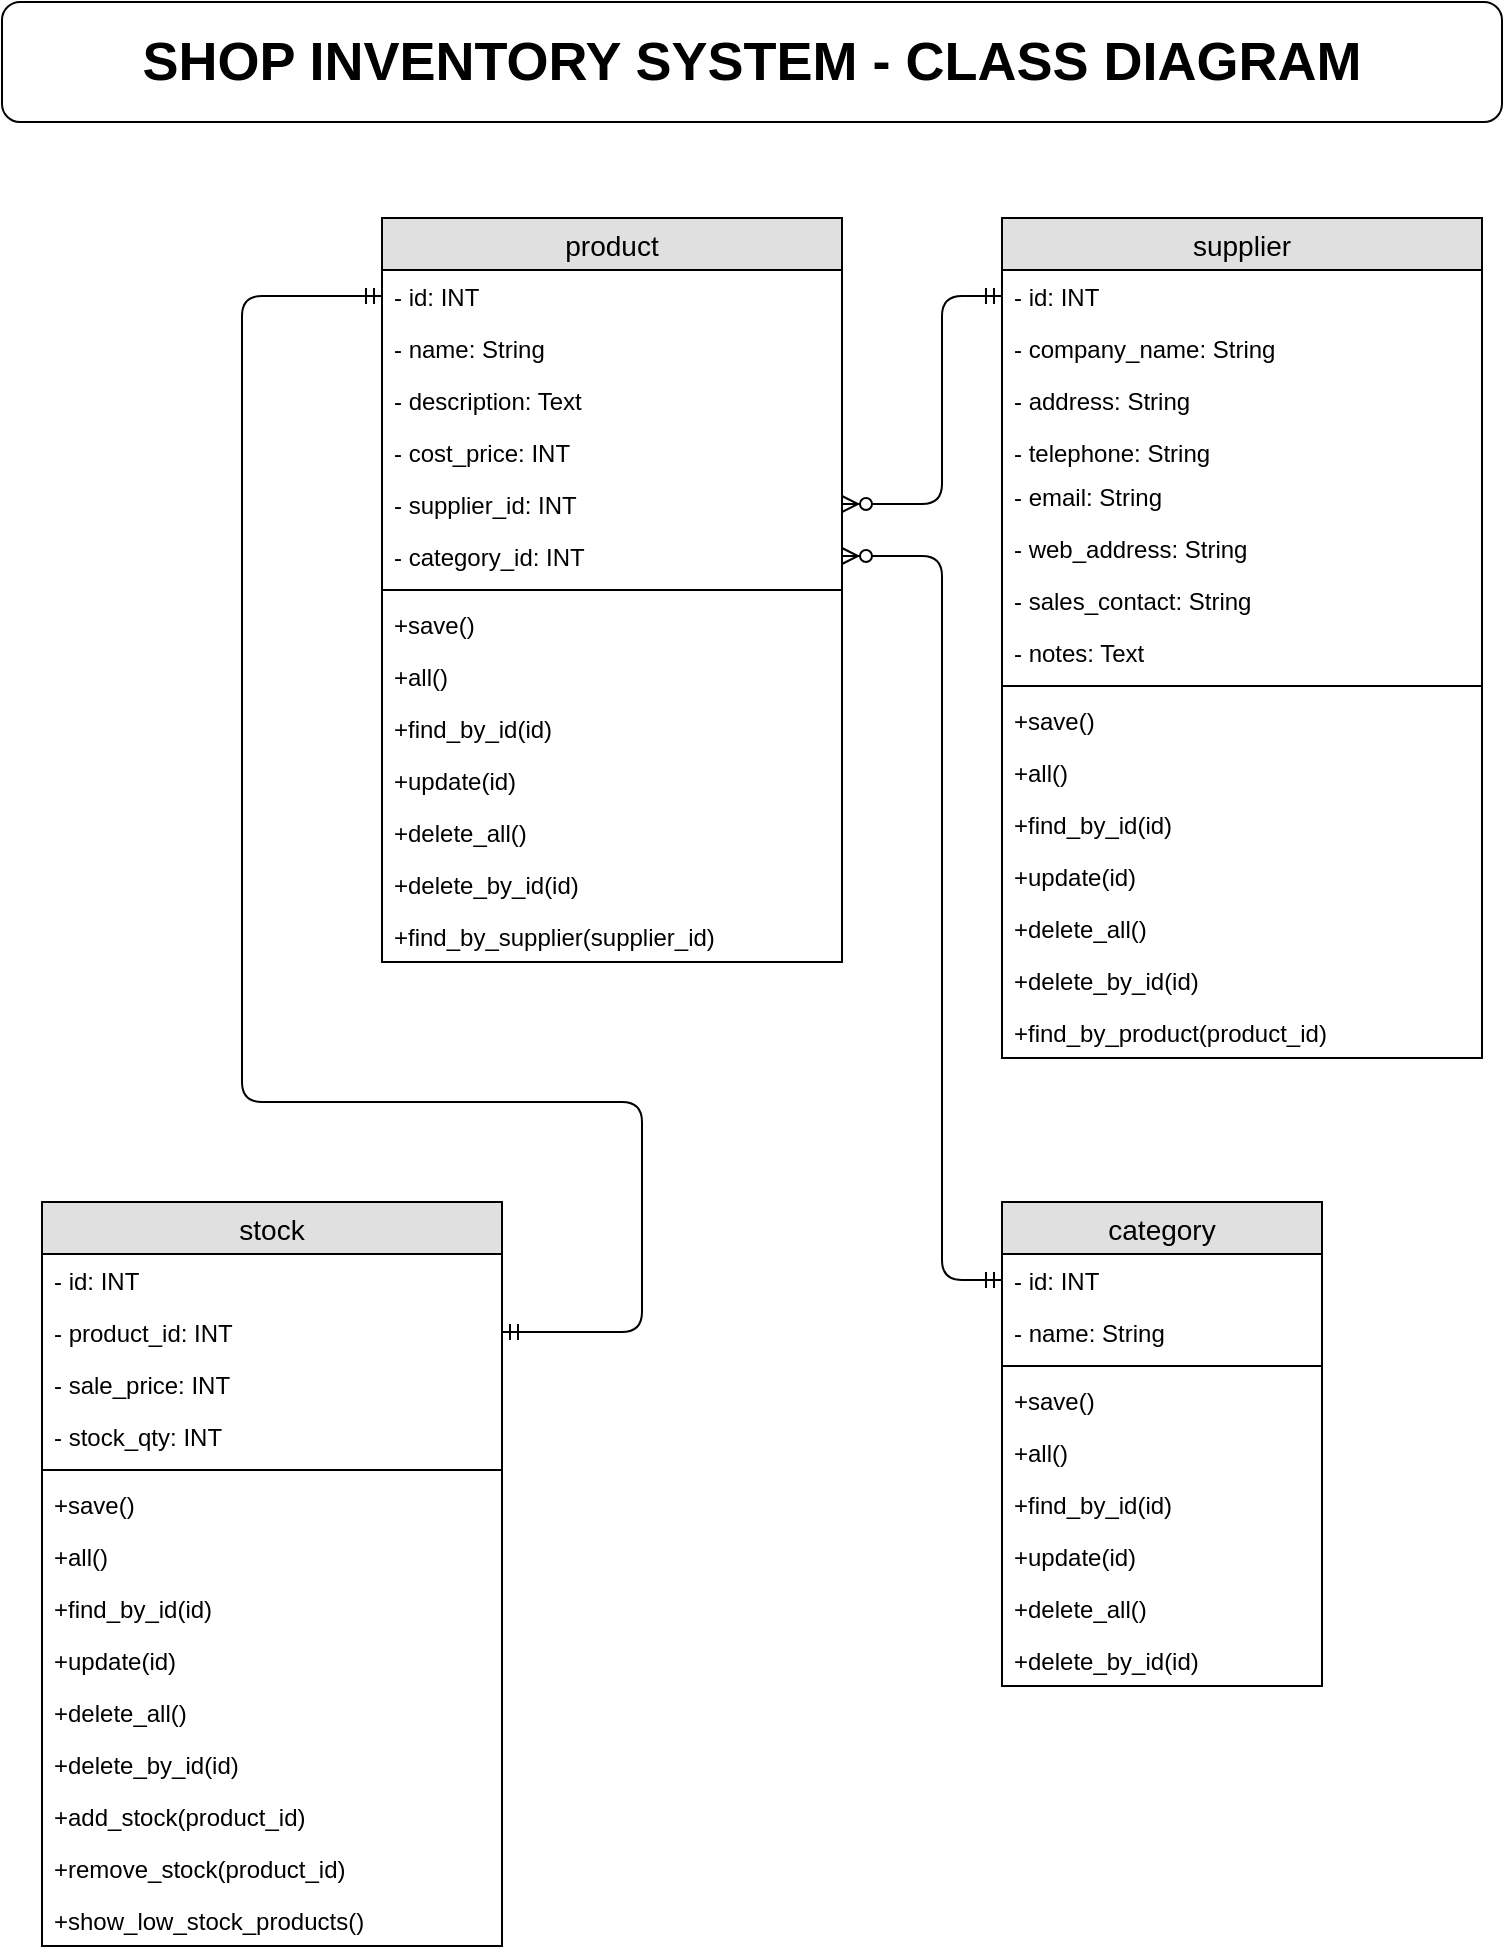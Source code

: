 <mxfile version="12.6.5" type="device"><diagram id="P8v222GKJYFz8FP36FYq" name="Page-1"><mxGraphModel dx="946" dy="725" grid="1" gridSize="10" guides="1" tooltips="1" connect="1" arrows="1" fold="1" page="1" pageScale="1" pageWidth="827" pageHeight="1169" math="0" shadow="0"><root><mxCell id="0"/><mxCell id="1" parent="0"/><mxCell id="-VxvdIlI4ug0TUNml89J-53" value="&lt;b&gt;&lt;font style=&quot;font-size: 27px&quot;&gt;SHOP INVENTORY SYSTEM - CLASS DIAGRAM&lt;/font&gt;&lt;/b&gt;" style="rounded=1;whiteSpace=wrap;html=1;" vertex="1" parent="1"><mxGeometry x="40" y="40" width="750" height="60" as="geometry"/></mxCell><mxCell id="-VxvdIlI4ug0TUNml89J-54" value="product" style="swimlane;fontStyle=0;childLayout=stackLayout;horizontal=1;startSize=26;fillColor=#e0e0e0;horizontalStack=0;resizeParent=1;resizeParentMax=0;resizeLast=0;collapsible=1;marginBottom=0;swimlaneFillColor=#ffffff;align=center;fontSize=14;" vertex="1" parent="1"><mxGeometry x="230" y="148" width="230" height="372" as="geometry"/></mxCell><mxCell id="-VxvdIlI4ug0TUNml89J-55" value="- id: INT" style="text;strokeColor=none;fillColor=none;spacingLeft=4;spacingRight=4;overflow=hidden;rotatable=0;points=[[0,0.5],[1,0.5]];portConstraint=eastwest;fontSize=12;" vertex="1" parent="-VxvdIlI4ug0TUNml89J-54"><mxGeometry y="26" width="230" height="26" as="geometry"/></mxCell><mxCell id="-VxvdIlI4ug0TUNml89J-56" value="- name: String" style="text;strokeColor=none;fillColor=none;spacingLeft=4;spacingRight=4;overflow=hidden;rotatable=0;points=[[0,0.5],[1,0.5]];portConstraint=eastwest;fontSize=12;" vertex="1" parent="-VxvdIlI4ug0TUNml89J-54"><mxGeometry y="52" width="230" height="26" as="geometry"/></mxCell><mxCell id="-VxvdIlI4ug0TUNml89J-57" value="- description: Text" style="text;strokeColor=none;fillColor=none;spacingLeft=4;spacingRight=4;overflow=hidden;rotatable=0;points=[[0,0.5],[1,0.5]];portConstraint=eastwest;fontSize=12;" vertex="1" parent="-VxvdIlI4ug0TUNml89J-54"><mxGeometry y="78" width="230" height="26" as="geometry"/></mxCell><mxCell id="-VxvdIlI4ug0TUNml89J-58" value="- cost_price: INT" style="text;strokeColor=none;fillColor=none;spacingLeft=4;spacingRight=4;overflow=hidden;rotatable=0;points=[[0,0.5],[1,0.5]];portConstraint=eastwest;fontSize=12;" vertex="1" parent="-VxvdIlI4ug0TUNml89J-54"><mxGeometry y="104" width="230" height="26" as="geometry"/></mxCell><mxCell id="-VxvdIlI4ug0TUNml89J-59" value="- supplier_id: INT" style="text;strokeColor=none;fillColor=none;spacingLeft=4;spacingRight=4;overflow=hidden;rotatable=0;points=[[0,0.5],[1,0.5]];portConstraint=eastwest;fontSize=12;" vertex="1" parent="-VxvdIlI4ug0TUNml89J-54"><mxGeometry y="130" width="230" height="26" as="geometry"/></mxCell><mxCell id="-VxvdIlI4ug0TUNml89J-60" value="- category_id: INT" style="text;strokeColor=none;fillColor=none;spacingLeft=4;spacingRight=4;overflow=hidden;rotatable=0;points=[[0,0.5],[1,0.5]];portConstraint=eastwest;fontSize=12;" vertex="1" parent="-VxvdIlI4ug0TUNml89J-54"><mxGeometry y="156" width="230" height="26" as="geometry"/></mxCell><mxCell id="-VxvdIlI4ug0TUNml89J-92" value="" style="line;strokeWidth=1;fillColor=none;align=left;verticalAlign=middle;spacingTop=-1;spacingLeft=3;spacingRight=3;rotatable=0;labelPosition=right;points=[];portConstraint=eastwest;fontSize=12;" vertex="1" parent="-VxvdIlI4ug0TUNml89J-54"><mxGeometry y="182" width="230" height="8" as="geometry"/></mxCell><mxCell id="-VxvdIlI4ug0TUNml89J-87" value="+save()" style="text;strokeColor=none;fillColor=none;spacingLeft=4;spacingRight=4;overflow=hidden;rotatable=0;points=[[0,0.5],[1,0.5]];portConstraint=eastwest;fontSize=12;" vertex="1" parent="-VxvdIlI4ug0TUNml89J-54"><mxGeometry y="190" width="230" height="26" as="geometry"/></mxCell><mxCell id="-VxvdIlI4ug0TUNml89J-91" value="+all()" style="text;strokeColor=none;fillColor=none;spacingLeft=4;spacingRight=4;overflow=hidden;rotatable=0;points=[[0,0.5],[1,0.5]];portConstraint=eastwest;fontSize=12;" vertex="1" parent="-VxvdIlI4ug0TUNml89J-54"><mxGeometry y="216" width="230" height="26" as="geometry"/></mxCell><mxCell id="-VxvdIlI4ug0TUNml89J-88" value="+find_by_id(id)" style="text;strokeColor=none;fillColor=none;spacingLeft=4;spacingRight=4;overflow=hidden;rotatable=0;points=[[0,0.5],[1,0.5]];portConstraint=eastwest;fontSize=12;" vertex="1" parent="-VxvdIlI4ug0TUNml89J-54"><mxGeometry y="242" width="230" height="26" as="geometry"/></mxCell><mxCell id="-VxvdIlI4ug0TUNml89J-90" value="+update(id)" style="text;strokeColor=none;fillColor=none;spacingLeft=4;spacingRight=4;overflow=hidden;rotatable=0;points=[[0,0.5],[1,0.5]];portConstraint=eastwest;fontSize=12;" vertex="1" parent="-VxvdIlI4ug0TUNml89J-54"><mxGeometry y="268" width="230" height="26" as="geometry"/></mxCell><mxCell id="-VxvdIlI4ug0TUNml89J-89" value="+delete_all()" style="text;strokeColor=none;fillColor=none;spacingLeft=4;spacingRight=4;overflow=hidden;rotatable=0;points=[[0,0.5],[1,0.5]];portConstraint=eastwest;fontSize=12;" vertex="1" parent="-VxvdIlI4ug0TUNml89J-54"><mxGeometry y="294" width="230" height="26" as="geometry"/></mxCell><mxCell id="-VxvdIlI4ug0TUNml89J-107" value="+delete_by_id(id)" style="text;strokeColor=none;fillColor=none;spacingLeft=4;spacingRight=4;overflow=hidden;rotatable=0;points=[[0,0.5],[1,0.5]];portConstraint=eastwest;fontSize=12;" vertex="1" parent="-VxvdIlI4ug0TUNml89J-54"><mxGeometry y="320" width="230" height="26" as="geometry"/></mxCell><mxCell id="-VxvdIlI4ug0TUNml89J-106" value="+find_by_supplier(supplier_id)" style="text;strokeColor=none;fillColor=none;spacingLeft=4;spacingRight=4;overflow=hidden;rotatable=0;points=[[0,0.5],[1,0.5]];portConstraint=eastwest;fontSize=12;" vertex="1" parent="-VxvdIlI4ug0TUNml89J-54"><mxGeometry y="346" width="230" height="26" as="geometry"/></mxCell><mxCell id="-VxvdIlI4ug0TUNml89J-61" value="supplier" style="swimlane;fontStyle=0;childLayout=stackLayout;horizontal=1;startSize=26;fillColor=#e0e0e0;horizontalStack=0;resizeParent=1;resizeParentMax=0;resizeLast=0;collapsible=1;marginBottom=0;swimlaneFillColor=#ffffff;align=center;fontSize=14;" vertex="1" parent="1"><mxGeometry x="540" y="148" width="240" height="420" as="geometry"/></mxCell><mxCell id="-VxvdIlI4ug0TUNml89J-62" value="- id: INT" style="text;strokeColor=none;fillColor=none;spacingLeft=4;spacingRight=4;overflow=hidden;rotatable=0;points=[[0,0.5],[1,0.5]];portConstraint=eastwest;fontSize=12;" vertex="1" parent="-VxvdIlI4ug0TUNml89J-61"><mxGeometry y="26" width="240" height="26" as="geometry"/></mxCell><mxCell id="-VxvdIlI4ug0TUNml89J-63" value="- company_name: String" style="text;strokeColor=none;fillColor=none;spacingLeft=4;spacingRight=4;overflow=hidden;rotatable=0;points=[[0,0.5],[1,0.5]];portConstraint=eastwest;fontSize=12;" vertex="1" parent="-VxvdIlI4ug0TUNml89J-61"><mxGeometry y="52" width="240" height="26" as="geometry"/></mxCell><mxCell id="-VxvdIlI4ug0TUNml89J-64" value="- address: String" style="text;strokeColor=none;fillColor=none;spacingLeft=4;spacingRight=4;overflow=hidden;rotatable=0;points=[[0,0.5],[1,0.5]];portConstraint=eastwest;fontSize=12;" vertex="1" parent="-VxvdIlI4ug0TUNml89J-61"><mxGeometry y="78" width="240" height="26" as="geometry"/></mxCell><mxCell id="-VxvdIlI4ug0TUNml89J-65" value="- telephone: String" style="text;strokeColor=none;fillColor=none;spacingLeft=4;spacingRight=4;overflow=hidden;rotatable=0;points=[[0,0.5],[1,0.5]];portConstraint=eastwest;fontSize=12;" vertex="1" parent="-VxvdIlI4ug0TUNml89J-61"><mxGeometry y="104" width="240" height="22" as="geometry"/></mxCell><mxCell id="-VxvdIlI4ug0TUNml89J-66" value="- email: String" style="text;strokeColor=none;fillColor=none;spacingLeft=4;spacingRight=4;overflow=hidden;rotatable=0;points=[[0,0.5],[1,0.5]];portConstraint=eastwest;fontSize=12;" vertex="1" parent="-VxvdIlI4ug0TUNml89J-61"><mxGeometry y="126" width="240" height="26" as="geometry"/></mxCell><mxCell id="-VxvdIlI4ug0TUNml89J-67" value="- web_address: String" style="text;strokeColor=none;fillColor=none;spacingLeft=4;spacingRight=4;overflow=hidden;rotatable=0;points=[[0,0.5],[1,0.5]];portConstraint=eastwest;fontSize=12;" vertex="1" parent="-VxvdIlI4ug0TUNml89J-61"><mxGeometry y="152" width="240" height="26" as="geometry"/></mxCell><mxCell id="-VxvdIlI4ug0TUNml89J-68" value="- sales_contact: String" style="text;strokeColor=none;fillColor=none;spacingLeft=4;spacingRight=4;overflow=hidden;rotatable=0;points=[[0,0.5],[1,0.5]];portConstraint=eastwest;fontSize=12;" vertex="1" parent="-VxvdIlI4ug0TUNml89J-61"><mxGeometry y="178" width="240" height="26" as="geometry"/></mxCell><mxCell id="-VxvdIlI4ug0TUNml89J-69" value="- notes: Text" style="text;strokeColor=none;fillColor=none;spacingLeft=4;spacingRight=4;overflow=hidden;rotatable=0;points=[[0,0.5],[1,0.5]];portConstraint=eastwest;fontSize=12;" vertex="1" parent="-VxvdIlI4ug0TUNml89J-61"><mxGeometry y="204" width="240" height="26" as="geometry"/></mxCell><mxCell id="-VxvdIlI4ug0TUNml89J-105" value="" style="line;strokeWidth=1;fillColor=none;align=left;verticalAlign=middle;spacingTop=-1;spacingLeft=3;spacingRight=3;rotatable=0;labelPosition=right;points=[];portConstraint=eastwest;fontSize=12;" vertex="1" parent="-VxvdIlI4ug0TUNml89J-61"><mxGeometry y="230" width="240" height="8" as="geometry"/></mxCell><mxCell id="-VxvdIlI4ug0TUNml89J-108" value="+save()" style="text;strokeColor=none;fillColor=none;spacingLeft=4;spacingRight=4;overflow=hidden;rotatable=0;points=[[0,0.5],[1,0.5]];portConstraint=eastwest;fontSize=12;" vertex="1" parent="-VxvdIlI4ug0TUNml89J-61"><mxGeometry y="238" width="240" height="26" as="geometry"/></mxCell><mxCell id="-VxvdIlI4ug0TUNml89J-109" value="+all()" style="text;strokeColor=none;fillColor=none;spacingLeft=4;spacingRight=4;overflow=hidden;rotatable=0;points=[[0,0.5],[1,0.5]];portConstraint=eastwest;fontSize=12;" vertex="1" parent="-VxvdIlI4ug0TUNml89J-61"><mxGeometry y="264" width="240" height="26" as="geometry"/></mxCell><mxCell id="-VxvdIlI4ug0TUNml89J-110" value="+find_by_id(id)" style="text;strokeColor=none;fillColor=none;spacingLeft=4;spacingRight=4;overflow=hidden;rotatable=0;points=[[0,0.5],[1,0.5]];portConstraint=eastwest;fontSize=12;" vertex="1" parent="-VxvdIlI4ug0TUNml89J-61"><mxGeometry y="290" width="240" height="26" as="geometry"/></mxCell><mxCell id="-VxvdIlI4ug0TUNml89J-111" value="+update(id)" style="text;strokeColor=none;fillColor=none;spacingLeft=4;spacingRight=4;overflow=hidden;rotatable=0;points=[[0,0.5],[1,0.5]];portConstraint=eastwest;fontSize=12;" vertex="1" parent="-VxvdIlI4ug0TUNml89J-61"><mxGeometry y="316" width="240" height="26" as="geometry"/></mxCell><mxCell id="-VxvdIlI4ug0TUNml89J-112" value="+delete_all()" style="text;strokeColor=none;fillColor=none;spacingLeft=4;spacingRight=4;overflow=hidden;rotatable=0;points=[[0,0.5],[1,0.5]];portConstraint=eastwest;fontSize=12;" vertex="1" parent="-VxvdIlI4ug0TUNml89J-61"><mxGeometry y="342" width="240" height="26" as="geometry"/></mxCell><mxCell id="-VxvdIlI4ug0TUNml89J-113" value="+delete_by_id(id)" style="text;strokeColor=none;fillColor=none;spacingLeft=4;spacingRight=4;overflow=hidden;rotatable=0;points=[[0,0.5],[1,0.5]];portConstraint=eastwest;fontSize=12;" vertex="1" parent="-VxvdIlI4ug0TUNml89J-61"><mxGeometry y="368" width="240" height="26" as="geometry"/></mxCell><mxCell id="-VxvdIlI4ug0TUNml89J-114" value="+find_by_product(product_id)" style="text;strokeColor=none;fillColor=none;spacingLeft=4;spacingRight=4;overflow=hidden;rotatable=0;points=[[0,0.5],[1,0.5]];portConstraint=eastwest;fontSize=12;" vertex="1" parent="-VxvdIlI4ug0TUNml89J-61"><mxGeometry y="394" width="240" height="26" as="geometry"/></mxCell><mxCell id="-VxvdIlI4ug0TUNml89J-70" value="stock" style="swimlane;fontStyle=0;childLayout=stackLayout;horizontal=1;startSize=26;fillColor=#e0e0e0;horizontalStack=0;resizeParent=1;resizeParentMax=0;resizeLast=0;collapsible=1;marginBottom=0;swimlaneFillColor=#ffffff;align=center;fontSize=14;" vertex="1" parent="1"><mxGeometry x="60" y="640" width="230" height="372" as="geometry"/></mxCell><mxCell id="-VxvdIlI4ug0TUNml89J-71" value="- id: INT" style="text;strokeColor=none;fillColor=none;spacingLeft=4;spacingRight=4;overflow=hidden;rotatable=0;points=[[0,0.5],[1,0.5]];portConstraint=eastwest;fontSize=12;" vertex="1" parent="-VxvdIlI4ug0TUNml89J-70"><mxGeometry y="26" width="230" height="26" as="geometry"/></mxCell><mxCell id="-VxvdIlI4ug0TUNml89J-72" value="- product_id: INT" style="text;strokeColor=none;fillColor=none;spacingLeft=4;spacingRight=4;overflow=hidden;rotatable=0;points=[[0,0.5],[1,0.5]];portConstraint=eastwest;fontSize=12;" vertex="1" parent="-VxvdIlI4ug0TUNml89J-70"><mxGeometry y="52" width="230" height="26" as="geometry"/></mxCell><mxCell id="-VxvdIlI4ug0TUNml89J-73" value="- sale_price: INT" style="text;strokeColor=none;fillColor=none;spacingLeft=4;spacingRight=4;overflow=hidden;rotatable=0;points=[[0,0.5],[1,0.5]];portConstraint=eastwest;fontSize=12;" vertex="1" parent="-VxvdIlI4ug0TUNml89J-70"><mxGeometry y="78" width="230" height="26" as="geometry"/></mxCell><mxCell id="-VxvdIlI4ug0TUNml89J-74" value="- stock_qty: INT" style="text;strokeColor=none;fillColor=none;spacingLeft=4;spacingRight=4;overflow=hidden;rotatable=0;points=[[0,0.5],[1,0.5]];portConstraint=eastwest;fontSize=12;" vertex="1" parent="-VxvdIlI4ug0TUNml89J-70"><mxGeometry y="104" width="230" height="26" as="geometry"/></mxCell><mxCell id="-VxvdIlI4ug0TUNml89J-85" value="" style="line;strokeWidth=1;fillColor=none;align=left;verticalAlign=middle;spacingTop=-1;spacingLeft=3;spacingRight=3;rotatable=0;labelPosition=right;points=[];portConstraint=eastwest;fontSize=12;" vertex="1" parent="-VxvdIlI4ug0TUNml89J-70"><mxGeometry y="130" width="230" height="8" as="geometry"/></mxCell><mxCell id="-VxvdIlI4ug0TUNml89J-121" value="+save()" style="text;strokeColor=none;fillColor=none;spacingLeft=4;spacingRight=4;overflow=hidden;rotatable=0;points=[[0,0.5],[1,0.5]];portConstraint=eastwest;fontSize=12;" vertex="1" parent="-VxvdIlI4ug0TUNml89J-70"><mxGeometry y="138" width="230" height="26" as="geometry"/></mxCell><mxCell id="-VxvdIlI4ug0TUNml89J-122" value="+all()" style="text;strokeColor=none;fillColor=none;spacingLeft=4;spacingRight=4;overflow=hidden;rotatable=0;points=[[0,0.5],[1,0.5]];portConstraint=eastwest;fontSize=12;" vertex="1" parent="-VxvdIlI4ug0TUNml89J-70"><mxGeometry y="164" width="230" height="26" as="geometry"/></mxCell><mxCell id="-VxvdIlI4ug0TUNml89J-123" value="+find_by_id(id)" style="text;strokeColor=none;fillColor=none;spacingLeft=4;spacingRight=4;overflow=hidden;rotatable=0;points=[[0,0.5],[1,0.5]];portConstraint=eastwest;fontSize=12;" vertex="1" parent="-VxvdIlI4ug0TUNml89J-70"><mxGeometry y="190" width="230" height="26" as="geometry"/></mxCell><mxCell id="-VxvdIlI4ug0TUNml89J-124" value="+update(id)" style="text;strokeColor=none;fillColor=none;spacingLeft=4;spacingRight=4;overflow=hidden;rotatable=0;points=[[0,0.5],[1,0.5]];portConstraint=eastwest;fontSize=12;" vertex="1" parent="-VxvdIlI4ug0TUNml89J-70"><mxGeometry y="216" width="230" height="26" as="geometry"/></mxCell><mxCell id="-VxvdIlI4ug0TUNml89J-125" value="+delete_all()" style="text;strokeColor=none;fillColor=none;spacingLeft=4;spacingRight=4;overflow=hidden;rotatable=0;points=[[0,0.5],[1,0.5]];portConstraint=eastwest;fontSize=12;" vertex="1" parent="-VxvdIlI4ug0TUNml89J-70"><mxGeometry y="242" width="230" height="26" as="geometry"/></mxCell><mxCell id="-VxvdIlI4ug0TUNml89J-126" value="+delete_by_id(id)" style="text;strokeColor=none;fillColor=none;spacingLeft=4;spacingRight=4;overflow=hidden;rotatable=0;points=[[0,0.5],[1,0.5]];portConstraint=eastwest;fontSize=12;" vertex="1" parent="-VxvdIlI4ug0TUNml89J-70"><mxGeometry y="268" width="230" height="26" as="geometry"/></mxCell><mxCell id="-VxvdIlI4ug0TUNml89J-84" value="+add_stock(product_id)" style="text;strokeColor=none;fillColor=none;spacingLeft=4;spacingRight=4;overflow=hidden;rotatable=0;points=[[0,0.5],[1,0.5]];portConstraint=eastwest;fontSize=12;" vertex="1" parent="-VxvdIlI4ug0TUNml89J-70"><mxGeometry y="294" width="230" height="26" as="geometry"/></mxCell><mxCell id="-VxvdIlI4ug0TUNml89J-81" value="+remove_stock(product_id)" style="text;strokeColor=none;fillColor=none;spacingLeft=4;spacingRight=4;overflow=hidden;rotatable=0;points=[[0,0.5],[1,0.5]];portConstraint=eastwest;fontSize=12;" vertex="1" parent="-VxvdIlI4ug0TUNml89J-70"><mxGeometry y="320" width="230" height="26" as="geometry"/></mxCell><mxCell id="-VxvdIlI4ug0TUNml89J-127" value="+show_low_stock_products()" style="text;strokeColor=none;fillColor=none;spacingLeft=4;spacingRight=4;overflow=hidden;rotatable=0;points=[[0,0.5],[1,0.5]];portConstraint=eastwest;fontSize=12;" vertex="1" parent="-VxvdIlI4ug0TUNml89J-70"><mxGeometry y="346" width="230" height="26" as="geometry"/></mxCell><mxCell id="-VxvdIlI4ug0TUNml89J-75" value="category" style="swimlane;fontStyle=0;childLayout=stackLayout;horizontal=1;startSize=26;fillColor=#e0e0e0;horizontalStack=0;resizeParent=1;resizeParentMax=0;resizeLast=0;collapsible=1;marginBottom=0;swimlaneFillColor=#ffffff;align=center;fontSize=14;" vertex="1" parent="1"><mxGeometry x="540" y="640" width="160" height="242" as="geometry"/></mxCell><mxCell id="-VxvdIlI4ug0TUNml89J-76" value="- id: INT" style="text;strokeColor=none;fillColor=none;spacingLeft=4;spacingRight=4;overflow=hidden;rotatable=0;points=[[0,0.5],[1,0.5]];portConstraint=eastwest;fontSize=12;" vertex="1" parent="-VxvdIlI4ug0TUNml89J-75"><mxGeometry y="26" width="160" height="26" as="geometry"/></mxCell><mxCell id="-VxvdIlI4ug0TUNml89J-77" value="- name: String" style="text;strokeColor=none;fillColor=none;spacingLeft=4;spacingRight=4;overflow=hidden;rotatable=0;points=[[0,0.5],[1,0.5]];portConstraint=eastwest;fontSize=12;" vertex="1" parent="-VxvdIlI4ug0TUNml89J-75"><mxGeometry y="52" width="160" height="26" as="geometry"/></mxCell><mxCell id="-VxvdIlI4ug0TUNml89J-98" value="" style="line;strokeWidth=1;fillColor=none;align=left;verticalAlign=middle;spacingTop=-1;spacingLeft=3;spacingRight=3;rotatable=0;labelPosition=right;points=[];portConstraint=eastwest;fontSize=12;" vertex="1" parent="-VxvdIlI4ug0TUNml89J-75"><mxGeometry y="78" width="160" height="8" as="geometry"/></mxCell><mxCell id="-VxvdIlI4ug0TUNml89J-115" value="+save()" style="text;strokeColor=none;fillColor=none;spacingLeft=4;spacingRight=4;overflow=hidden;rotatable=0;points=[[0,0.5],[1,0.5]];portConstraint=eastwest;fontSize=12;" vertex="1" parent="-VxvdIlI4ug0TUNml89J-75"><mxGeometry y="86" width="160" height="26" as="geometry"/></mxCell><mxCell id="-VxvdIlI4ug0TUNml89J-116" value="+all()" style="text;strokeColor=none;fillColor=none;spacingLeft=4;spacingRight=4;overflow=hidden;rotatable=0;points=[[0,0.5],[1,0.5]];portConstraint=eastwest;fontSize=12;" vertex="1" parent="-VxvdIlI4ug0TUNml89J-75"><mxGeometry y="112" width="160" height="26" as="geometry"/></mxCell><mxCell id="-VxvdIlI4ug0TUNml89J-117" value="+find_by_id(id)" style="text;strokeColor=none;fillColor=none;spacingLeft=4;spacingRight=4;overflow=hidden;rotatable=0;points=[[0,0.5],[1,0.5]];portConstraint=eastwest;fontSize=12;" vertex="1" parent="-VxvdIlI4ug0TUNml89J-75"><mxGeometry y="138" width="160" height="26" as="geometry"/></mxCell><mxCell id="-VxvdIlI4ug0TUNml89J-118" value="+update(id)" style="text;strokeColor=none;fillColor=none;spacingLeft=4;spacingRight=4;overflow=hidden;rotatable=0;points=[[0,0.5],[1,0.5]];portConstraint=eastwest;fontSize=12;" vertex="1" parent="-VxvdIlI4ug0TUNml89J-75"><mxGeometry y="164" width="160" height="26" as="geometry"/></mxCell><mxCell id="-VxvdIlI4ug0TUNml89J-119" value="+delete_all()" style="text;strokeColor=none;fillColor=none;spacingLeft=4;spacingRight=4;overflow=hidden;rotatable=0;points=[[0,0.5],[1,0.5]];portConstraint=eastwest;fontSize=12;" vertex="1" parent="-VxvdIlI4ug0TUNml89J-75"><mxGeometry y="190" width="160" height="26" as="geometry"/></mxCell><mxCell id="-VxvdIlI4ug0TUNml89J-120" value="+delete_by_id(id)" style="text;strokeColor=none;fillColor=none;spacingLeft=4;spacingRight=4;overflow=hidden;rotatable=0;points=[[0,0.5],[1,0.5]];portConstraint=eastwest;fontSize=12;" vertex="1" parent="-VxvdIlI4ug0TUNml89J-75"><mxGeometry y="216" width="160" height="26" as="geometry"/></mxCell><mxCell id="-VxvdIlI4ug0TUNml89J-78" value="" style="edgeStyle=orthogonalEdgeStyle;fontSize=12;html=1;endArrow=ERzeroToMany;startArrow=ERmandOne;exitX=0;exitY=0.5;exitDx=0;exitDy=0;entryX=1;entryY=0.5;entryDx=0;entryDy=0;" edge="1" parent="1" source="-VxvdIlI4ug0TUNml89J-76" target="-VxvdIlI4ug0TUNml89J-60"><mxGeometry width="100" height="100" relative="1" as="geometry"><mxPoint x="290" y="430" as="sourcePoint"/><mxPoint x="390" y="330" as="targetPoint"/><Array as="points"><mxPoint x="510" y="679"/><mxPoint x="510" y="317"/></Array></mxGeometry></mxCell><mxCell id="-VxvdIlI4ug0TUNml89J-79" value="" style="fontSize=12;html=1;endArrow=ERzeroToMany;startArrow=ERmandOne;exitX=0;exitY=0.5;exitDx=0;exitDy=0;entryX=1;entryY=0.5;entryDx=0;entryDy=0;edgeStyle=orthogonalEdgeStyle;" edge="1" parent="1" source="-VxvdIlI4ug0TUNml89J-62" target="-VxvdIlI4ug0TUNml89J-59"><mxGeometry width="100" height="100" relative="1" as="geometry"><mxPoint x="330" y="150" as="sourcePoint"/><mxPoint x="430" y="50" as="targetPoint"/><Array as="points"><mxPoint x="510" y="187"/><mxPoint x="510" y="291"/></Array></mxGeometry></mxCell><mxCell id="-VxvdIlI4ug0TUNml89J-80" value="" style="edgeStyle=orthogonalEdgeStyle;fontSize=12;html=1;endArrow=ERmandOne;startArrow=ERmandOne;entryX=0;entryY=0.5;entryDx=0;entryDy=0;exitX=1;exitY=0.5;exitDx=0;exitDy=0;" edge="1" parent="1" source="-VxvdIlI4ug0TUNml89J-72" target="-VxvdIlI4ug0TUNml89J-55"><mxGeometry width="100" height="100" relative="1" as="geometry"><mxPoint x="260" y="560" as="sourcePoint"/><mxPoint x="360" y="460" as="targetPoint"/><Array as="points"><mxPoint x="360" y="705"/><mxPoint x="360" y="590"/><mxPoint x="160" y="590"/><mxPoint x="160" y="187"/></Array></mxGeometry></mxCell></root></mxGraphModel></diagram></mxfile>